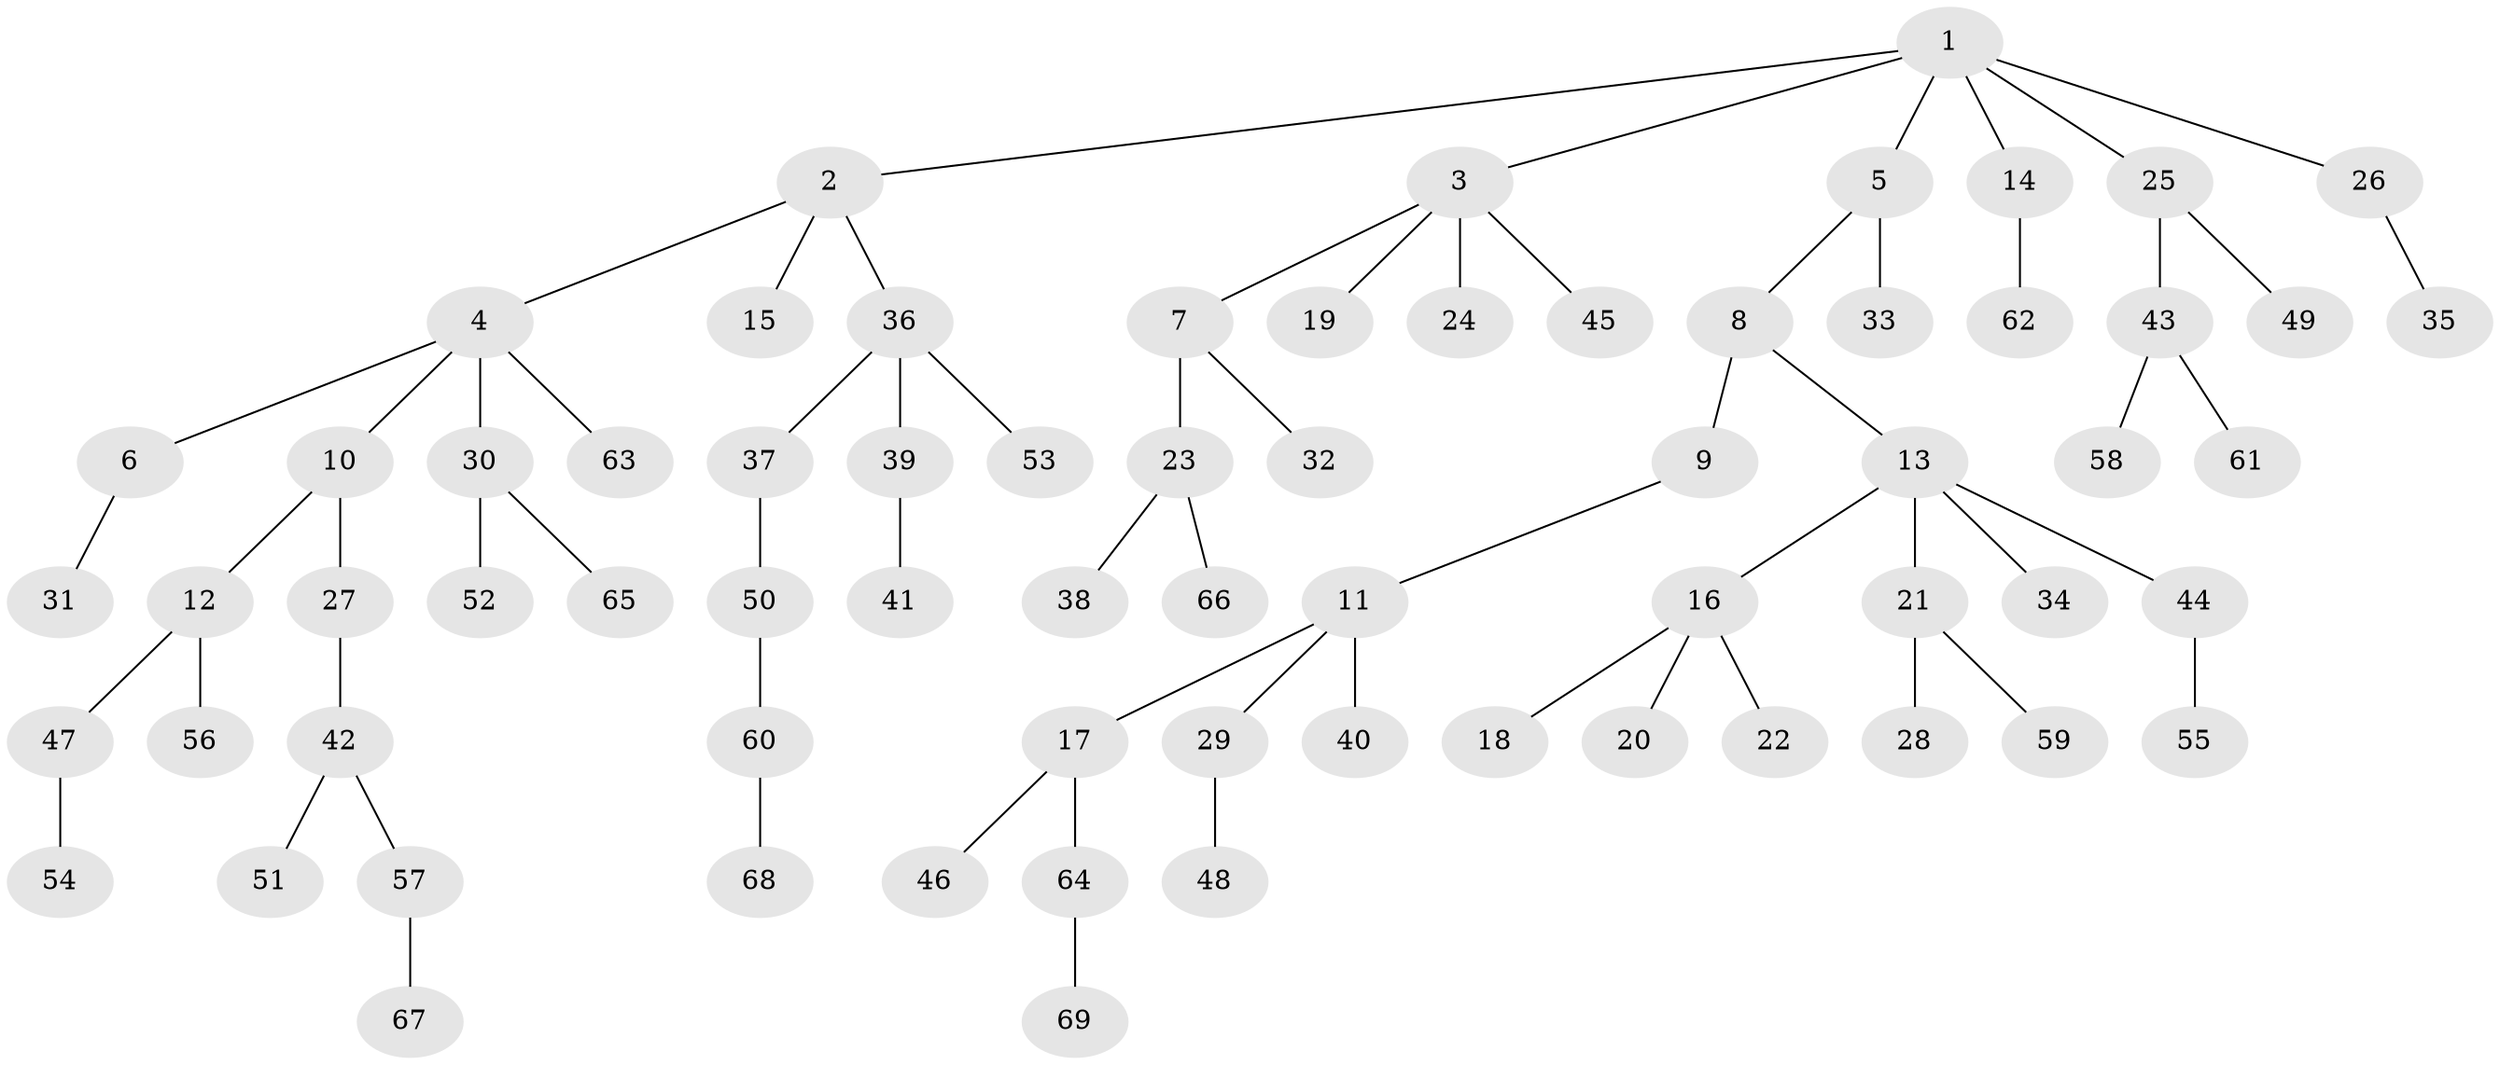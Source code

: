 // coarse degree distribution, {7: 0.023255813953488372, 3: 0.09302325581395349, 6: 0.023255813953488372, 4: 0.11627906976744186, 1: 0.5813953488372093, 2: 0.16279069767441862}
// Generated by graph-tools (version 1.1) at 2025/52/02/27/25 19:52:12]
// undirected, 69 vertices, 68 edges
graph export_dot {
graph [start="1"]
  node [color=gray90,style=filled];
  1;
  2;
  3;
  4;
  5;
  6;
  7;
  8;
  9;
  10;
  11;
  12;
  13;
  14;
  15;
  16;
  17;
  18;
  19;
  20;
  21;
  22;
  23;
  24;
  25;
  26;
  27;
  28;
  29;
  30;
  31;
  32;
  33;
  34;
  35;
  36;
  37;
  38;
  39;
  40;
  41;
  42;
  43;
  44;
  45;
  46;
  47;
  48;
  49;
  50;
  51;
  52;
  53;
  54;
  55;
  56;
  57;
  58;
  59;
  60;
  61;
  62;
  63;
  64;
  65;
  66;
  67;
  68;
  69;
  1 -- 2;
  1 -- 3;
  1 -- 5;
  1 -- 14;
  1 -- 25;
  1 -- 26;
  2 -- 4;
  2 -- 15;
  2 -- 36;
  3 -- 7;
  3 -- 19;
  3 -- 24;
  3 -- 45;
  4 -- 6;
  4 -- 10;
  4 -- 30;
  4 -- 63;
  5 -- 8;
  5 -- 33;
  6 -- 31;
  7 -- 23;
  7 -- 32;
  8 -- 9;
  8 -- 13;
  9 -- 11;
  10 -- 12;
  10 -- 27;
  11 -- 17;
  11 -- 29;
  11 -- 40;
  12 -- 47;
  12 -- 56;
  13 -- 16;
  13 -- 21;
  13 -- 34;
  13 -- 44;
  14 -- 62;
  16 -- 18;
  16 -- 20;
  16 -- 22;
  17 -- 46;
  17 -- 64;
  21 -- 28;
  21 -- 59;
  23 -- 38;
  23 -- 66;
  25 -- 43;
  25 -- 49;
  26 -- 35;
  27 -- 42;
  29 -- 48;
  30 -- 52;
  30 -- 65;
  36 -- 37;
  36 -- 39;
  36 -- 53;
  37 -- 50;
  39 -- 41;
  42 -- 51;
  42 -- 57;
  43 -- 58;
  43 -- 61;
  44 -- 55;
  47 -- 54;
  50 -- 60;
  57 -- 67;
  60 -- 68;
  64 -- 69;
}
